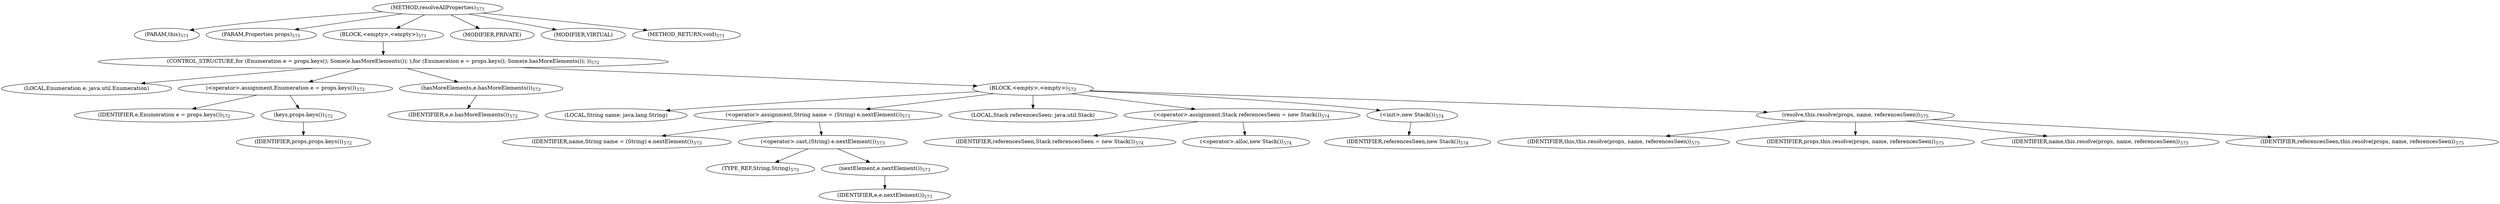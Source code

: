 digraph "resolveAllProperties" {  
"1111" [label = <(METHOD,resolveAllProperties)<SUB>571</SUB>> ]
"97" [label = <(PARAM,this)<SUB>571</SUB>> ]
"1112" [label = <(PARAM,Properties props)<SUB>571</SUB>> ]
"1113" [label = <(BLOCK,&lt;empty&gt;,&lt;empty&gt;)<SUB>571</SUB>> ]
"1114" [label = <(CONTROL_STRUCTURE,for (Enumeration e = props.keys(); Some(e.hasMoreElements()); ),for (Enumeration e = props.keys(); Some(e.hasMoreElements()); ))<SUB>572</SUB>> ]
"1115" [label = <(LOCAL,Enumeration e: java.util.Enumeration)> ]
"1116" [label = <(&lt;operator&gt;.assignment,Enumeration e = props.keys())<SUB>572</SUB>> ]
"1117" [label = <(IDENTIFIER,e,Enumeration e = props.keys())<SUB>572</SUB>> ]
"1118" [label = <(keys,props.keys())<SUB>572</SUB>> ]
"1119" [label = <(IDENTIFIER,props,props.keys())<SUB>572</SUB>> ]
"1120" [label = <(hasMoreElements,e.hasMoreElements())<SUB>572</SUB>> ]
"1121" [label = <(IDENTIFIER,e,e.hasMoreElements())<SUB>572</SUB>> ]
"1122" [label = <(BLOCK,&lt;empty&gt;,&lt;empty&gt;)<SUB>572</SUB>> ]
"1123" [label = <(LOCAL,String name: java.lang.String)> ]
"1124" [label = <(&lt;operator&gt;.assignment,String name = (String) e.nextElement())<SUB>573</SUB>> ]
"1125" [label = <(IDENTIFIER,name,String name = (String) e.nextElement())<SUB>573</SUB>> ]
"1126" [label = <(&lt;operator&gt;.cast,(String) e.nextElement())<SUB>573</SUB>> ]
"1127" [label = <(TYPE_REF,String,String)<SUB>573</SUB>> ]
"1128" [label = <(nextElement,e.nextElement())<SUB>573</SUB>> ]
"1129" [label = <(IDENTIFIER,e,e.nextElement())<SUB>573</SUB>> ]
"95" [label = <(LOCAL,Stack referencesSeen: java.util.Stack)> ]
"1130" [label = <(&lt;operator&gt;.assignment,Stack referencesSeen = new Stack())<SUB>574</SUB>> ]
"1131" [label = <(IDENTIFIER,referencesSeen,Stack referencesSeen = new Stack())<SUB>574</SUB>> ]
"1132" [label = <(&lt;operator&gt;.alloc,new Stack())<SUB>574</SUB>> ]
"1133" [label = <(&lt;init&gt;,new Stack())<SUB>574</SUB>> ]
"94" [label = <(IDENTIFIER,referencesSeen,new Stack())<SUB>574</SUB>> ]
"1134" [label = <(resolve,this.resolve(props, name, referencesSeen))<SUB>575</SUB>> ]
"96" [label = <(IDENTIFIER,this,this.resolve(props, name, referencesSeen))<SUB>575</SUB>> ]
"1135" [label = <(IDENTIFIER,props,this.resolve(props, name, referencesSeen))<SUB>575</SUB>> ]
"1136" [label = <(IDENTIFIER,name,this.resolve(props, name, referencesSeen))<SUB>575</SUB>> ]
"1137" [label = <(IDENTIFIER,referencesSeen,this.resolve(props, name, referencesSeen))<SUB>575</SUB>> ]
"1138" [label = <(MODIFIER,PRIVATE)> ]
"1139" [label = <(MODIFIER,VIRTUAL)> ]
"1140" [label = <(METHOD_RETURN,void)<SUB>571</SUB>> ]
  "1111" -> "97" 
  "1111" -> "1112" 
  "1111" -> "1113" 
  "1111" -> "1138" 
  "1111" -> "1139" 
  "1111" -> "1140" 
  "1113" -> "1114" 
  "1114" -> "1115" 
  "1114" -> "1116" 
  "1114" -> "1120" 
  "1114" -> "1122" 
  "1116" -> "1117" 
  "1116" -> "1118" 
  "1118" -> "1119" 
  "1120" -> "1121" 
  "1122" -> "1123" 
  "1122" -> "1124" 
  "1122" -> "95" 
  "1122" -> "1130" 
  "1122" -> "1133" 
  "1122" -> "1134" 
  "1124" -> "1125" 
  "1124" -> "1126" 
  "1126" -> "1127" 
  "1126" -> "1128" 
  "1128" -> "1129" 
  "1130" -> "1131" 
  "1130" -> "1132" 
  "1133" -> "94" 
  "1134" -> "96" 
  "1134" -> "1135" 
  "1134" -> "1136" 
  "1134" -> "1137" 
}
